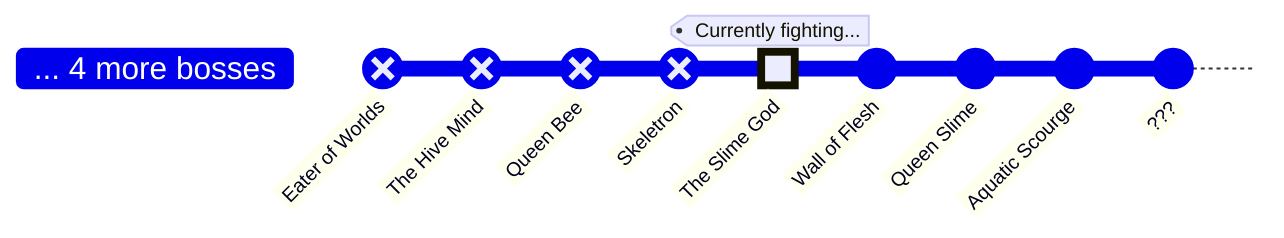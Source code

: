 %%{ init: { 'gitGraph': { 'mainBranchName': '... 4 more bosses' } } }%%
gitGraph
	commit id: "Eater of Worlds" type: REVERSE
	commit id: "The Hive Mind" type: REVERSE
  	commit id: "Queen Bee" type: REVERSE
  	commit id: "Skeletron" type: REVERSE
  	commit id: "The Slime God" type: HIGHLIGHT tag: "Currently fighting..."
	commit id: "Wall of Flesh"
	commit id: "Queen Slime"
	commit id: "Aquatic Scourge"
	commit id: "???"